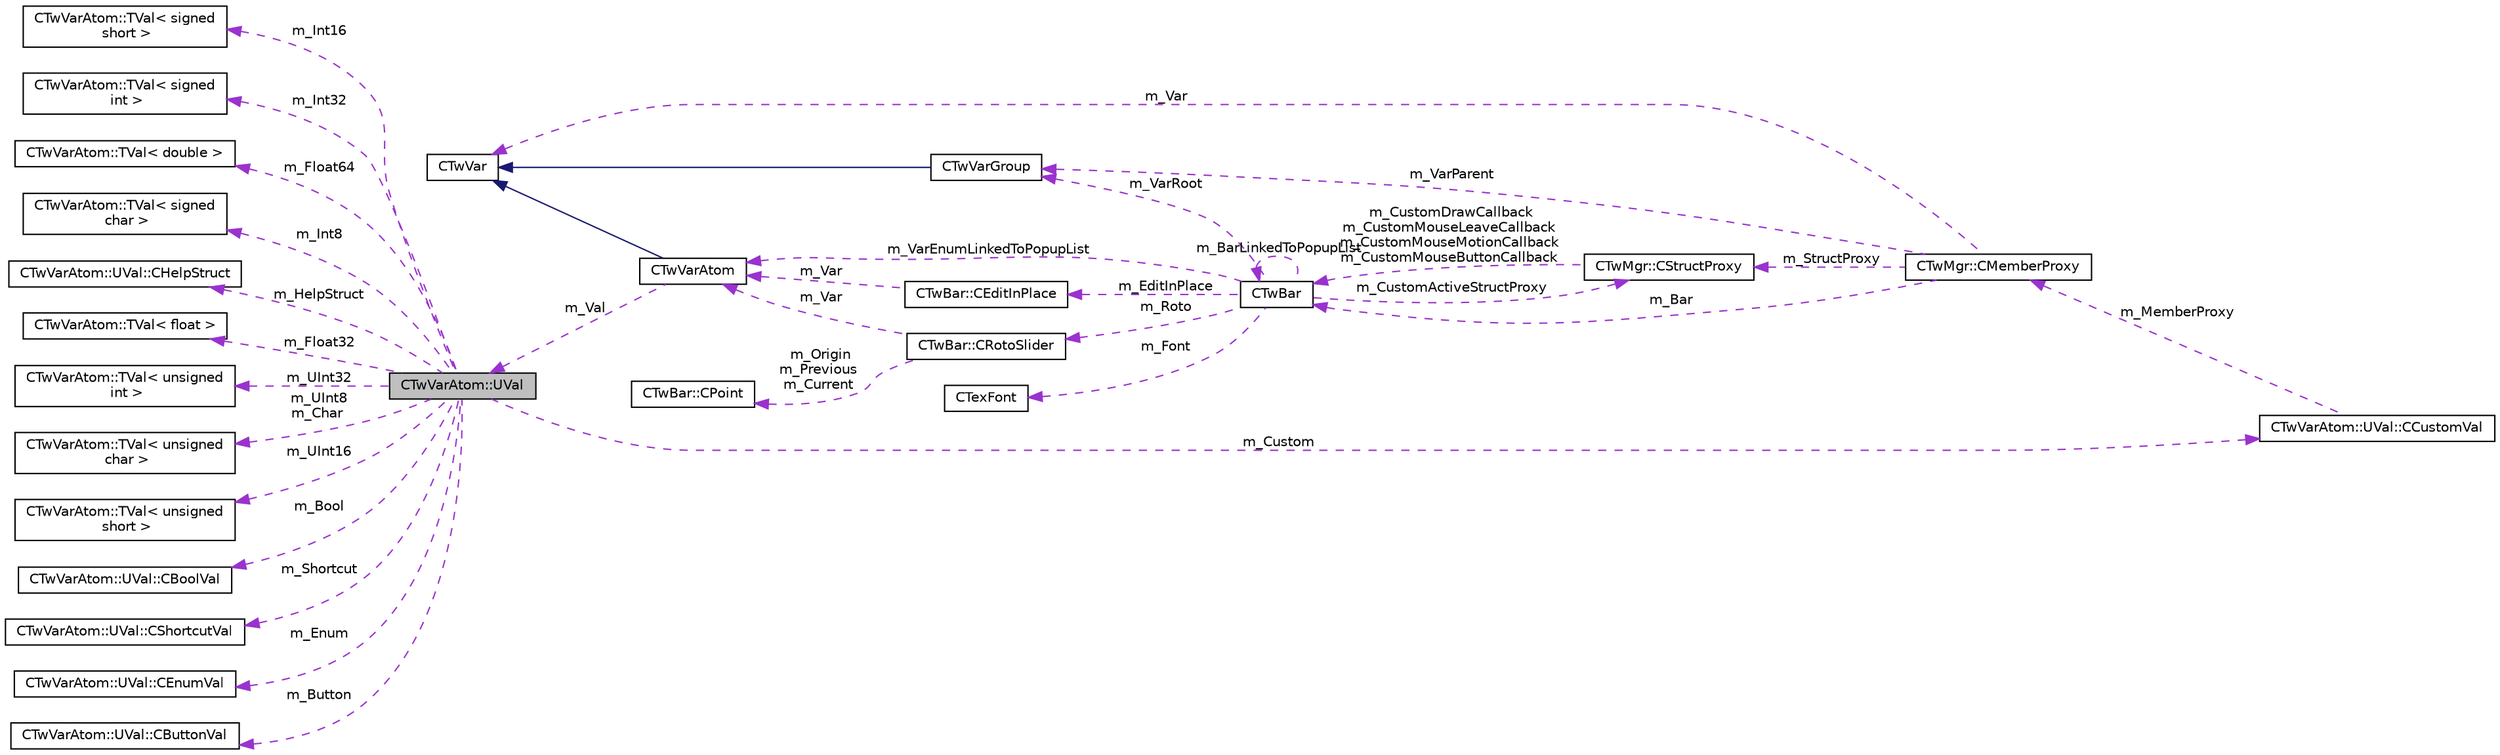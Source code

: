 digraph "CTwVarAtom::UVal"
{
  edge [fontname="Helvetica",fontsize="10",labelfontname="Helvetica",labelfontsize="10"];
  node [fontname="Helvetica",fontsize="10",shape=record];
  rankdir="LR";
  Node1 [label="CTwVarAtom::UVal",height=0.2,width=0.4,color="black", fillcolor="grey75", style="filled", fontcolor="black"];
  Node2 -> Node1 [dir="back",color="darkorchid3",fontsize="10",style="dashed",label=" m_Int16" ,fontname="Helvetica"];
  Node2 [label="CTwVarAtom::TVal\< signed\l short \>",height=0.2,width=0.4,color="black", fillcolor="white", style="filled",URL="$struct_c_tw_var_atom_1_1_t_val.html"];
  Node3 -> Node1 [dir="back",color="darkorchid3",fontsize="10",style="dashed",label=" m_Int32" ,fontname="Helvetica"];
  Node3 [label="CTwVarAtom::TVal\< signed\l int \>",height=0.2,width=0.4,color="black", fillcolor="white", style="filled",URL="$struct_c_tw_var_atom_1_1_t_val.html"];
  Node4 -> Node1 [dir="back",color="darkorchid3",fontsize="10",style="dashed",label=" m_Float64" ,fontname="Helvetica"];
  Node4 [label="CTwVarAtom::TVal\< double \>",height=0.2,width=0.4,color="black", fillcolor="white", style="filled",URL="$struct_c_tw_var_atom_1_1_t_val.html"];
  Node5 -> Node1 [dir="back",color="darkorchid3",fontsize="10",style="dashed",label=" m_Int8" ,fontname="Helvetica"];
  Node5 [label="CTwVarAtom::TVal\< signed\l char \>",height=0.2,width=0.4,color="black", fillcolor="white", style="filled",URL="$struct_c_tw_var_atom_1_1_t_val.html"];
  Node6 -> Node1 [dir="back",color="darkorchid3",fontsize="10",style="dashed",label=" m_HelpStruct" ,fontname="Helvetica"];
  Node6 [label="CTwVarAtom::UVal::CHelpStruct",height=0.2,width=0.4,color="black", fillcolor="white", style="filled",URL="$struct_c_tw_var_atom_1_1_u_val_1_1_c_help_struct.html"];
  Node7 -> Node1 [dir="back",color="darkorchid3",fontsize="10",style="dashed",label=" m_Float32" ,fontname="Helvetica"];
  Node7 [label="CTwVarAtom::TVal\< float \>",height=0.2,width=0.4,color="black", fillcolor="white", style="filled",URL="$struct_c_tw_var_atom_1_1_t_val.html"];
  Node8 -> Node1 [dir="back",color="darkorchid3",fontsize="10",style="dashed",label=" m_UInt32" ,fontname="Helvetica"];
  Node8 [label="CTwVarAtom::TVal\< unsigned\l int \>",height=0.2,width=0.4,color="black", fillcolor="white", style="filled",URL="$struct_c_tw_var_atom_1_1_t_val.html"];
  Node9 -> Node1 [dir="back",color="darkorchid3",fontsize="10",style="dashed",label=" m_UInt8\nm_Char" ,fontname="Helvetica"];
  Node9 [label="CTwVarAtom::TVal\< unsigned\l char \>",height=0.2,width=0.4,color="black", fillcolor="white", style="filled",URL="$struct_c_tw_var_atom_1_1_t_val.html"];
  Node10 -> Node1 [dir="back",color="darkorchid3",fontsize="10",style="dashed",label=" m_UInt16" ,fontname="Helvetica"];
  Node10 [label="CTwVarAtom::TVal\< unsigned\l short \>",height=0.2,width=0.4,color="black", fillcolor="white", style="filled",URL="$struct_c_tw_var_atom_1_1_t_val.html"];
  Node11 -> Node1 [dir="back",color="darkorchid3",fontsize="10",style="dashed",label=" m_Custom" ,fontname="Helvetica"];
  Node11 [label="CTwVarAtom::UVal::CCustomVal",height=0.2,width=0.4,color="black", fillcolor="white", style="filled",URL="$struct_c_tw_var_atom_1_1_u_val_1_1_c_custom_val.html"];
  Node12 -> Node11 [dir="back",color="darkorchid3",fontsize="10",style="dashed",label=" m_MemberProxy" ,fontname="Helvetica"];
  Node12 [label="CTwMgr::CMemberProxy",height=0.2,width=0.4,color="black", fillcolor="white", style="filled",URL="$struct_c_tw_mgr_1_1_c_member_proxy.html"];
  Node13 -> Node12 [dir="back",color="darkorchid3",fontsize="10",style="dashed",label=" m_VarParent" ,fontname="Helvetica"];
  Node13 [label="CTwVarGroup",height=0.2,width=0.4,color="black", fillcolor="white", style="filled",URL="$struct_c_tw_var_group.html"];
  Node14 -> Node13 [dir="back",color="midnightblue",fontsize="10",style="solid",fontname="Helvetica"];
  Node14 [label="CTwVar",height=0.2,width=0.4,color="black", fillcolor="white", style="filled",URL="$struct_c_tw_var.html"];
  Node14 -> Node12 [dir="back",color="darkorchid3",fontsize="10",style="dashed",label=" m_Var" ,fontname="Helvetica"];
  Node15 -> Node12 [dir="back",color="darkorchid3",fontsize="10",style="dashed",label=" m_StructProxy" ,fontname="Helvetica"];
  Node15 [label="CTwMgr::CStructProxy",height=0.2,width=0.4,color="black", fillcolor="white", style="filled",URL="$struct_c_tw_mgr_1_1_c_struct_proxy.html"];
  Node16 -> Node15 [dir="back",color="darkorchid3",fontsize="10",style="dashed",label=" m_CustomDrawCallback\nm_CustomMouseLeaveCallback\nm_CustomMouseMotionCallback\nm_CustomMouseButtonCallback" ,fontname="Helvetica"];
  Node16 [label="CTwBar",height=0.2,width=0.4,color="black", fillcolor="white", style="filled",URL="$struct_c_tw_bar.html"];
  Node13 -> Node16 [dir="back",color="darkorchid3",fontsize="10",style="dashed",label=" m_VarRoot" ,fontname="Helvetica"];
  Node15 -> Node16 [dir="back",color="darkorchid3",fontsize="10",style="dashed",label=" m_CustomActiveStructProxy" ,fontname="Helvetica"];
  Node17 -> Node16 [dir="back",color="darkorchid3",fontsize="10",style="dashed",label=" m_Font" ,fontname="Helvetica"];
  Node17 [label="CTexFont",height=0.2,width=0.4,color="black", fillcolor="white", style="filled",URL="$struct_c_tex_font.html"];
  Node18 -> Node16 [dir="back",color="darkorchid3",fontsize="10",style="dashed",label=" m_EditInPlace" ,fontname="Helvetica"];
  Node18 [label="CTwBar::CEditInPlace",height=0.2,width=0.4,color="black", fillcolor="white", style="filled",URL="$struct_c_tw_bar_1_1_c_edit_in_place.html"];
  Node19 -> Node18 [dir="back",color="darkorchid3",fontsize="10",style="dashed",label=" m_Var" ,fontname="Helvetica"];
  Node19 [label="CTwVarAtom",height=0.2,width=0.4,color="black", fillcolor="white", style="filled",URL="$struct_c_tw_var_atom.html"];
  Node14 -> Node19 [dir="back",color="midnightblue",fontsize="10",style="solid",fontname="Helvetica"];
  Node1 -> Node19 [dir="back",color="darkorchid3",fontsize="10",style="dashed",label=" m_Val" ,fontname="Helvetica"];
  Node19 -> Node16 [dir="back",color="darkorchid3",fontsize="10",style="dashed",label=" m_VarEnumLinkedToPopupList" ,fontname="Helvetica"];
  Node20 -> Node16 [dir="back",color="darkorchid3",fontsize="10",style="dashed",label=" m_Roto" ,fontname="Helvetica"];
  Node20 [label="CTwBar::CRotoSlider",height=0.2,width=0.4,color="black", fillcolor="white", style="filled",URL="$struct_c_tw_bar_1_1_c_roto_slider.html"];
  Node21 -> Node20 [dir="back",color="darkorchid3",fontsize="10",style="dashed",label=" m_Origin\nm_Previous\nm_Current" ,fontname="Helvetica"];
  Node21 [label="CTwBar::CPoint",height=0.2,width=0.4,color="black", fillcolor="white", style="filled",URL="$struct_c_tw_bar_1_1_c_point.html"];
  Node19 -> Node20 [dir="back",color="darkorchid3",fontsize="10",style="dashed",label=" m_Var" ,fontname="Helvetica"];
  Node16 -> Node16 [dir="back",color="darkorchid3",fontsize="10",style="dashed",label=" m_BarLinkedToPopupList" ,fontname="Helvetica"];
  Node16 -> Node12 [dir="back",color="darkorchid3",fontsize="10",style="dashed",label=" m_Bar" ,fontname="Helvetica"];
  Node22 -> Node1 [dir="back",color="darkorchid3",fontsize="10",style="dashed",label=" m_Bool" ,fontname="Helvetica"];
  Node22 [label="CTwVarAtom::UVal::CBoolVal",height=0.2,width=0.4,color="black", fillcolor="white", style="filled",URL="$struct_c_tw_var_atom_1_1_u_val_1_1_c_bool_val.html"];
  Node23 -> Node1 [dir="back",color="darkorchid3",fontsize="10",style="dashed",label=" m_Shortcut" ,fontname="Helvetica"];
  Node23 [label="CTwVarAtom::UVal::CShortcutVal",height=0.2,width=0.4,color="black", fillcolor="white", style="filled",URL="$struct_c_tw_var_atom_1_1_u_val_1_1_c_shortcut_val.html"];
  Node24 -> Node1 [dir="back",color="darkorchid3",fontsize="10",style="dashed",label=" m_Enum" ,fontname="Helvetica"];
  Node24 [label="CTwVarAtom::UVal::CEnumVal",height=0.2,width=0.4,color="black", fillcolor="white", style="filled",URL="$struct_c_tw_var_atom_1_1_u_val_1_1_c_enum_val.html"];
  Node25 -> Node1 [dir="back",color="darkorchid3",fontsize="10",style="dashed",label=" m_Button" ,fontname="Helvetica"];
  Node25 [label="CTwVarAtom::UVal::CButtonVal",height=0.2,width=0.4,color="black", fillcolor="white", style="filled",URL="$struct_c_tw_var_atom_1_1_u_val_1_1_c_button_val.html"];
}
